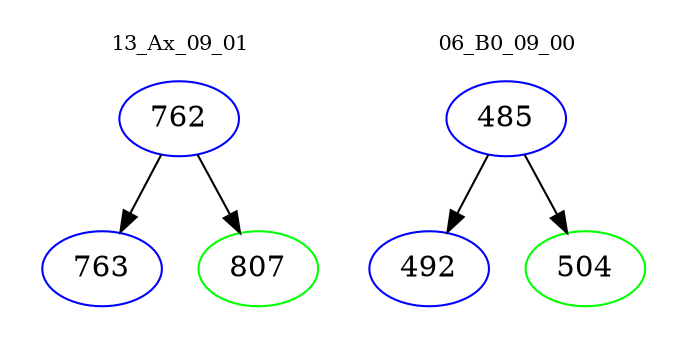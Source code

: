 digraph{
subgraph cluster_0 {
color = white
label = "13_Ax_09_01";
fontsize=10;
T0_762 [label="762", color="blue"]
T0_762 -> T0_763 [color="black"]
T0_763 [label="763", color="blue"]
T0_762 -> T0_807 [color="black"]
T0_807 [label="807", color="green"]
}
subgraph cluster_1 {
color = white
label = "06_B0_09_00";
fontsize=10;
T1_485 [label="485", color="blue"]
T1_485 -> T1_492 [color="black"]
T1_492 [label="492", color="blue"]
T1_485 -> T1_504 [color="black"]
T1_504 [label="504", color="green"]
}
}
